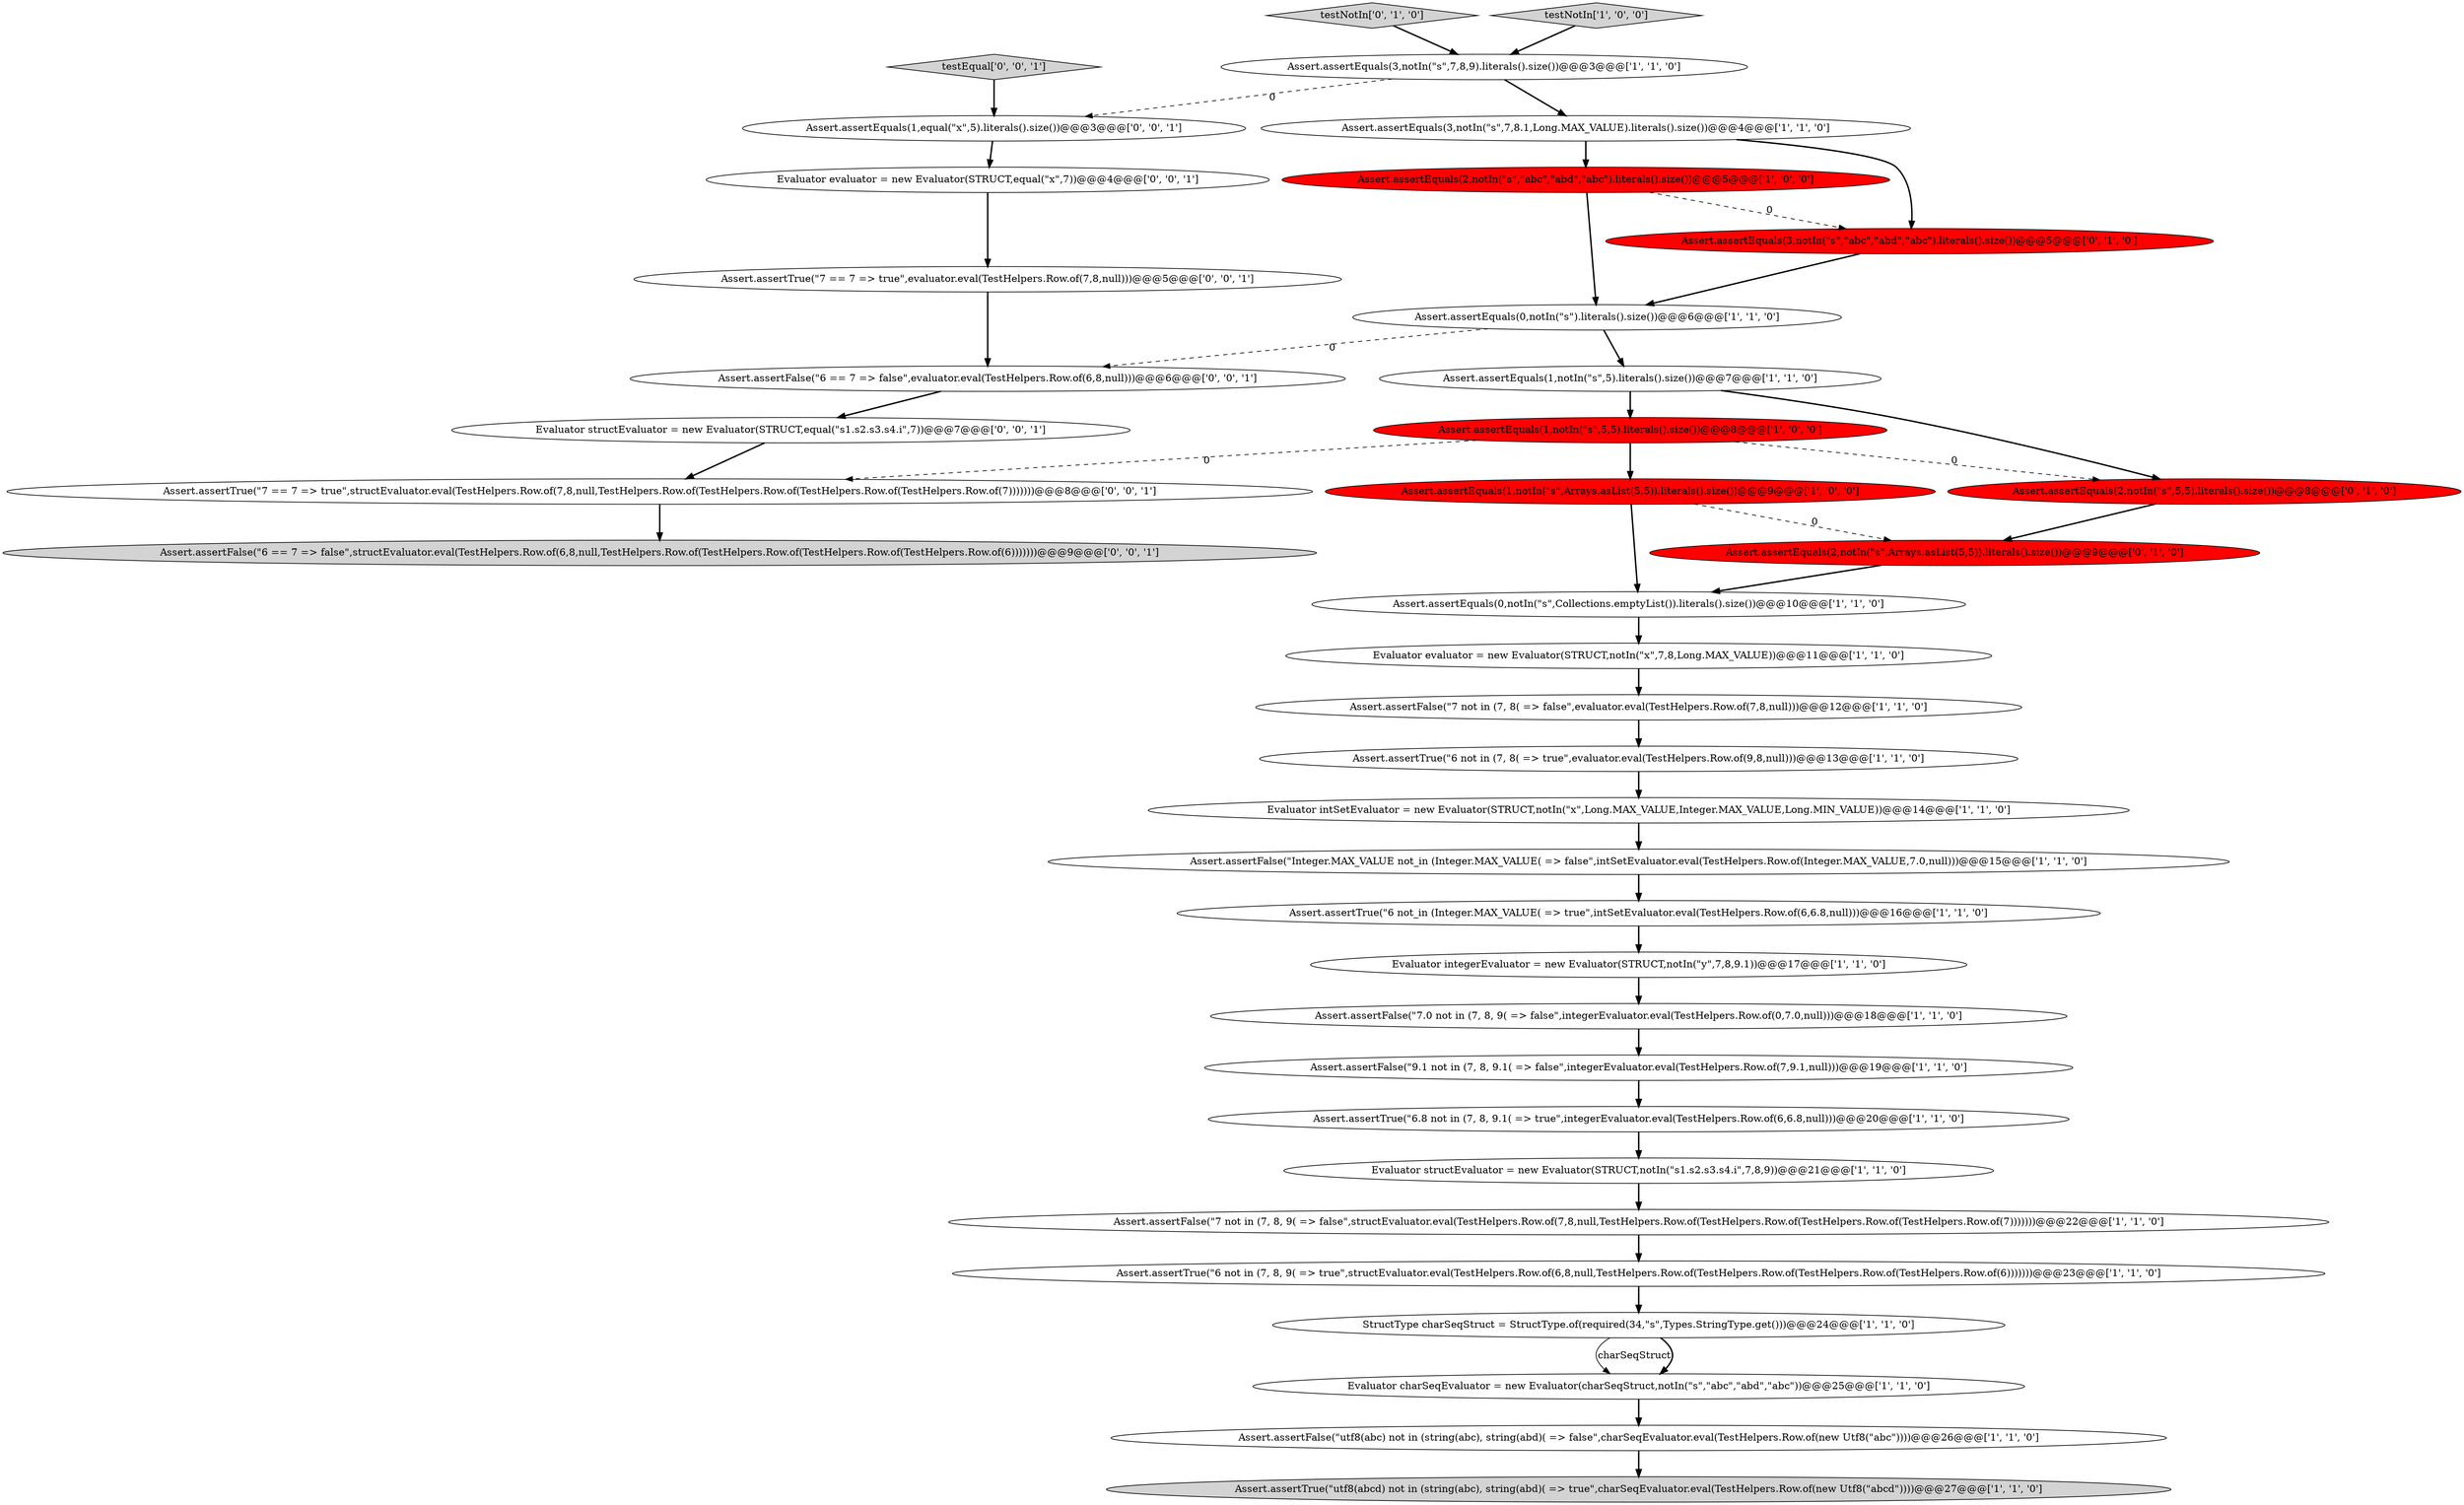 digraph {
30 [style = filled, label = "Evaluator evaluator = new Evaluator(STRUCT,equal(\"x\",7))@@@4@@@['0', '0', '1']", fillcolor = white, shape = ellipse image = "AAA0AAABBB3BBB"];
20 [style = filled, label = "StructType charSeqStruct = StructType.of(required(34,\"s\",Types.StringType.get()))@@@24@@@['1', '1', '0']", fillcolor = white, shape = ellipse image = "AAA0AAABBB1BBB"];
33 [style = filled, label = "Evaluator structEvaluator = new Evaluator(STRUCT,equal(\"s1.s2.s3.s4.i\",7))@@@7@@@['0', '0', '1']", fillcolor = white, shape = ellipse image = "AAA0AAABBB3BBB"];
10 [style = filled, label = "Assert.assertTrue(\"6 not_in (Integer.MAX_VALUE( => true\",intSetEvaluator.eval(TestHelpers.Row.of(6,6.8,null)))@@@16@@@['1', '1', '0']", fillcolor = white, shape = ellipse image = "AAA0AAABBB1BBB"];
1 [style = filled, label = "Assert.assertTrue(\"utf8(abcd) not in (string(abc), string(abd)( => true\",charSeqEvaluator.eval(TestHelpers.Row.of(new Utf8(\"abcd\"))))@@@27@@@['1', '1', '0']", fillcolor = lightgray, shape = ellipse image = "AAA0AAABBB1BBB"];
12 [style = filled, label = "Evaluator structEvaluator = new Evaluator(STRUCT,notIn(\"s1.s2.s3.s4.i\",7,8,9))@@@21@@@['1', '1', '0']", fillcolor = white, shape = ellipse image = "AAA0AAABBB1BBB"];
31 [style = filled, label = "Assert.assertTrue(\"7 == 7 => true\",evaluator.eval(TestHelpers.Row.of(7,8,null)))@@@5@@@['0', '0', '1']", fillcolor = white, shape = ellipse image = "AAA0AAABBB3BBB"];
21 [style = filled, label = "Assert.assertEquals(0,notIn(\"s\",Collections.emptyList()).literals().size())@@@10@@@['1', '1', '0']", fillcolor = white, shape = ellipse image = "AAA0AAABBB1BBB"];
4 [style = filled, label = "Assert.assertTrue(\"6.8 not in (7, 8, 9.1( => true\",integerEvaluator.eval(TestHelpers.Row.of(6,6.8,null)))@@@20@@@['1', '1', '0']", fillcolor = white, shape = ellipse image = "AAA0AAABBB1BBB"];
14 [style = filled, label = "Assert.assertFalse(\"utf8(abc) not in (string(abc), string(abd)( => false\",charSeqEvaluator.eval(TestHelpers.Row.of(new Utf8(\"abc\"))))@@@26@@@['1', '1', '0']", fillcolor = white, shape = ellipse image = "AAA0AAABBB1BBB"];
28 [style = filled, label = "Assert.assertEquals(2,notIn(\"s\",5,5).literals().size())@@@8@@@['0', '1', '0']", fillcolor = red, shape = ellipse image = "AAA1AAABBB2BBB"];
23 [style = filled, label = "Evaluator evaluator = new Evaluator(STRUCT,notIn(\"x\",7,8,Long.MAX_VALUE))@@@11@@@['1', '1', '0']", fillcolor = white, shape = ellipse image = "AAA0AAABBB1BBB"];
2 [style = filled, label = "Assert.assertTrue(\"6 not in (7, 8( => true\",evaluator.eval(TestHelpers.Row.of(9,8,null)))@@@13@@@['1', '1', '0']", fillcolor = white, shape = ellipse image = "AAA0AAABBB1BBB"];
0 [style = filled, label = "Assert.assertFalse(\"Integer.MAX_VALUE not_in (Integer.MAX_VALUE( => false\",intSetEvaluator.eval(TestHelpers.Row.of(Integer.MAX_VALUE,7.0,null)))@@@15@@@['1', '1', '0']", fillcolor = white, shape = ellipse image = "AAA0AAABBB1BBB"];
35 [style = filled, label = "Assert.assertEquals(1,equal(\"x\",5).literals().size())@@@3@@@['0', '0', '1']", fillcolor = white, shape = ellipse image = "AAA0AAABBB3BBB"];
29 [style = filled, label = "Assert.assertEquals(2,notIn(\"s\",Arrays.asList(5,5)).literals().size())@@@9@@@['0', '1', '0']", fillcolor = red, shape = ellipse image = "AAA1AAABBB2BBB"];
18 [style = filled, label = "Assert.assertTrue(\"6 not in (7, 8, 9( => true\",structEvaluator.eval(TestHelpers.Row.of(6,8,null,TestHelpers.Row.of(TestHelpers.Row.of(TestHelpers.Row.of(TestHelpers.Row.of(6)))))))@@@23@@@['1', '1', '0']", fillcolor = white, shape = ellipse image = "AAA0AAABBB1BBB"];
27 [style = filled, label = "Assert.assertEquals(3,notIn(\"s\",\"abc\",\"abd\",\"abc\").literals().size())@@@5@@@['0', '1', '0']", fillcolor = red, shape = ellipse image = "AAA1AAABBB2BBB"];
7 [style = filled, label = "Assert.assertFalse(\"7 not in (7, 8, 9( => false\",structEvaluator.eval(TestHelpers.Row.of(7,8,null,TestHelpers.Row.of(TestHelpers.Row.of(TestHelpers.Row.of(TestHelpers.Row.of(7)))))))@@@22@@@['1', '1', '0']", fillcolor = white, shape = ellipse image = "AAA0AAABBB1BBB"];
13 [style = filled, label = "Assert.assertFalse(\"7 not in (7, 8( => false\",evaluator.eval(TestHelpers.Row.of(7,8,null)))@@@12@@@['1', '1', '0']", fillcolor = white, shape = ellipse image = "AAA0AAABBB1BBB"];
8 [style = filled, label = "Evaluator intSetEvaluator = new Evaluator(STRUCT,notIn(\"x\",Long.MAX_VALUE,Integer.MAX_VALUE,Long.MIN_VALUE))@@@14@@@['1', '1', '0']", fillcolor = white, shape = ellipse image = "AAA0AAABBB1BBB"];
9 [style = filled, label = "Assert.assertFalse(\"7.0 not in (7, 8, 9( => false\",integerEvaluator.eval(TestHelpers.Row.of(0,7.0,null)))@@@18@@@['1', '1', '0']", fillcolor = white, shape = ellipse image = "AAA0AAABBB1BBB"];
22 [style = filled, label = "Assert.assertEquals(1,notIn(\"s\",5,5).literals().size())@@@8@@@['1', '0', '0']", fillcolor = red, shape = ellipse image = "AAA1AAABBB1BBB"];
15 [style = filled, label = "Assert.assertEquals(3,notIn(\"s\",7,8,9).literals().size())@@@3@@@['1', '1', '0']", fillcolor = white, shape = ellipse image = "AAA0AAABBB1BBB"];
16 [style = filled, label = "Assert.assertEquals(1,notIn(\"s\",5).literals().size())@@@7@@@['1', '1', '0']", fillcolor = white, shape = ellipse image = "AAA0AAABBB1BBB"];
34 [style = filled, label = "Assert.assertTrue(\"7 == 7 => true\",structEvaluator.eval(TestHelpers.Row.of(7,8,null,TestHelpers.Row.of(TestHelpers.Row.of(TestHelpers.Row.of(TestHelpers.Row.of(7)))))))@@@8@@@['0', '0', '1']", fillcolor = white, shape = ellipse image = "AAA0AAABBB3BBB"];
36 [style = filled, label = "Assert.assertFalse(\"6 == 7 => false\",evaluator.eval(TestHelpers.Row.of(6,8,null)))@@@6@@@['0', '0', '1']", fillcolor = white, shape = ellipse image = "AAA0AAABBB3BBB"];
26 [style = filled, label = "testNotIn['0', '1', '0']", fillcolor = lightgray, shape = diamond image = "AAA0AAABBB2BBB"];
6 [style = filled, label = "Assert.assertFalse(\"9.1 not in (7, 8, 9.1( => false\",integerEvaluator.eval(TestHelpers.Row.of(7,9.1,null)))@@@19@@@['1', '1', '0']", fillcolor = white, shape = ellipse image = "AAA0AAABBB1BBB"];
25 [style = filled, label = "Assert.assertEquals(1,notIn(\"s\",Arrays.asList(5,5)).literals().size())@@@9@@@['1', '0', '0']", fillcolor = red, shape = ellipse image = "AAA1AAABBB1BBB"];
24 [style = filled, label = "Evaluator charSeqEvaluator = new Evaluator(charSeqStruct,notIn(\"s\",\"abc\",\"abd\",\"abc\"))@@@25@@@['1', '1', '0']", fillcolor = white, shape = ellipse image = "AAA0AAABBB1BBB"];
3 [style = filled, label = "testNotIn['1', '0', '0']", fillcolor = lightgray, shape = diamond image = "AAA0AAABBB1BBB"];
19 [style = filled, label = "Evaluator integerEvaluator = new Evaluator(STRUCT,notIn(\"y\",7,8,9.1))@@@17@@@['1', '1', '0']", fillcolor = white, shape = ellipse image = "AAA0AAABBB1BBB"];
37 [style = filled, label = "testEqual['0', '0', '1']", fillcolor = lightgray, shape = diamond image = "AAA0AAABBB3BBB"];
5 [style = filled, label = "Assert.assertEquals(3,notIn(\"s\",7,8.1,Long.MAX_VALUE).literals().size())@@@4@@@['1', '1', '0']", fillcolor = white, shape = ellipse image = "AAA0AAABBB1BBB"];
32 [style = filled, label = "Assert.assertFalse(\"6 == 7 => false\",structEvaluator.eval(TestHelpers.Row.of(6,8,null,TestHelpers.Row.of(TestHelpers.Row.of(TestHelpers.Row.of(TestHelpers.Row.of(6)))))))@@@9@@@['0', '0', '1']", fillcolor = lightgray, shape = ellipse image = "AAA0AAABBB3BBB"];
17 [style = filled, label = "Assert.assertEquals(0,notIn(\"s\").literals().size())@@@6@@@['1', '1', '0']", fillcolor = white, shape = ellipse image = "AAA0AAABBB1BBB"];
11 [style = filled, label = "Assert.assertEquals(2,notIn(\"s\",\"abc\",\"abd\",\"abc\").literals().size())@@@5@@@['1', '0', '0']", fillcolor = red, shape = ellipse image = "AAA1AAABBB1BBB"];
28->29 [style = bold, label=""];
22->25 [style = bold, label=""];
10->19 [style = bold, label=""];
31->36 [style = bold, label=""];
3->15 [style = bold, label=""];
22->34 [style = dashed, label="0"];
16->22 [style = bold, label=""];
36->33 [style = bold, label=""];
12->7 [style = bold, label=""];
29->21 [style = bold, label=""];
15->5 [style = bold, label=""];
14->1 [style = bold, label=""];
9->6 [style = bold, label=""];
24->14 [style = bold, label=""];
15->35 [style = dashed, label="0"];
8->0 [style = bold, label=""];
6->4 [style = bold, label=""];
18->20 [style = bold, label=""];
0->10 [style = bold, label=""];
16->28 [style = bold, label=""];
19->9 [style = bold, label=""];
22->28 [style = dashed, label="0"];
23->13 [style = bold, label=""];
30->31 [style = bold, label=""];
26->15 [style = bold, label=""];
27->17 [style = bold, label=""];
7->18 [style = bold, label=""];
4->12 [style = bold, label=""];
20->24 [style = solid, label="charSeqStruct"];
11->17 [style = bold, label=""];
25->29 [style = dashed, label="0"];
34->32 [style = bold, label=""];
5->11 [style = bold, label=""];
5->27 [style = bold, label=""];
37->35 [style = bold, label=""];
11->27 [style = dashed, label="0"];
20->24 [style = bold, label=""];
17->36 [style = dashed, label="0"];
35->30 [style = bold, label=""];
33->34 [style = bold, label=""];
17->16 [style = bold, label=""];
25->21 [style = bold, label=""];
2->8 [style = bold, label=""];
13->2 [style = bold, label=""];
21->23 [style = bold, label=""];
}
